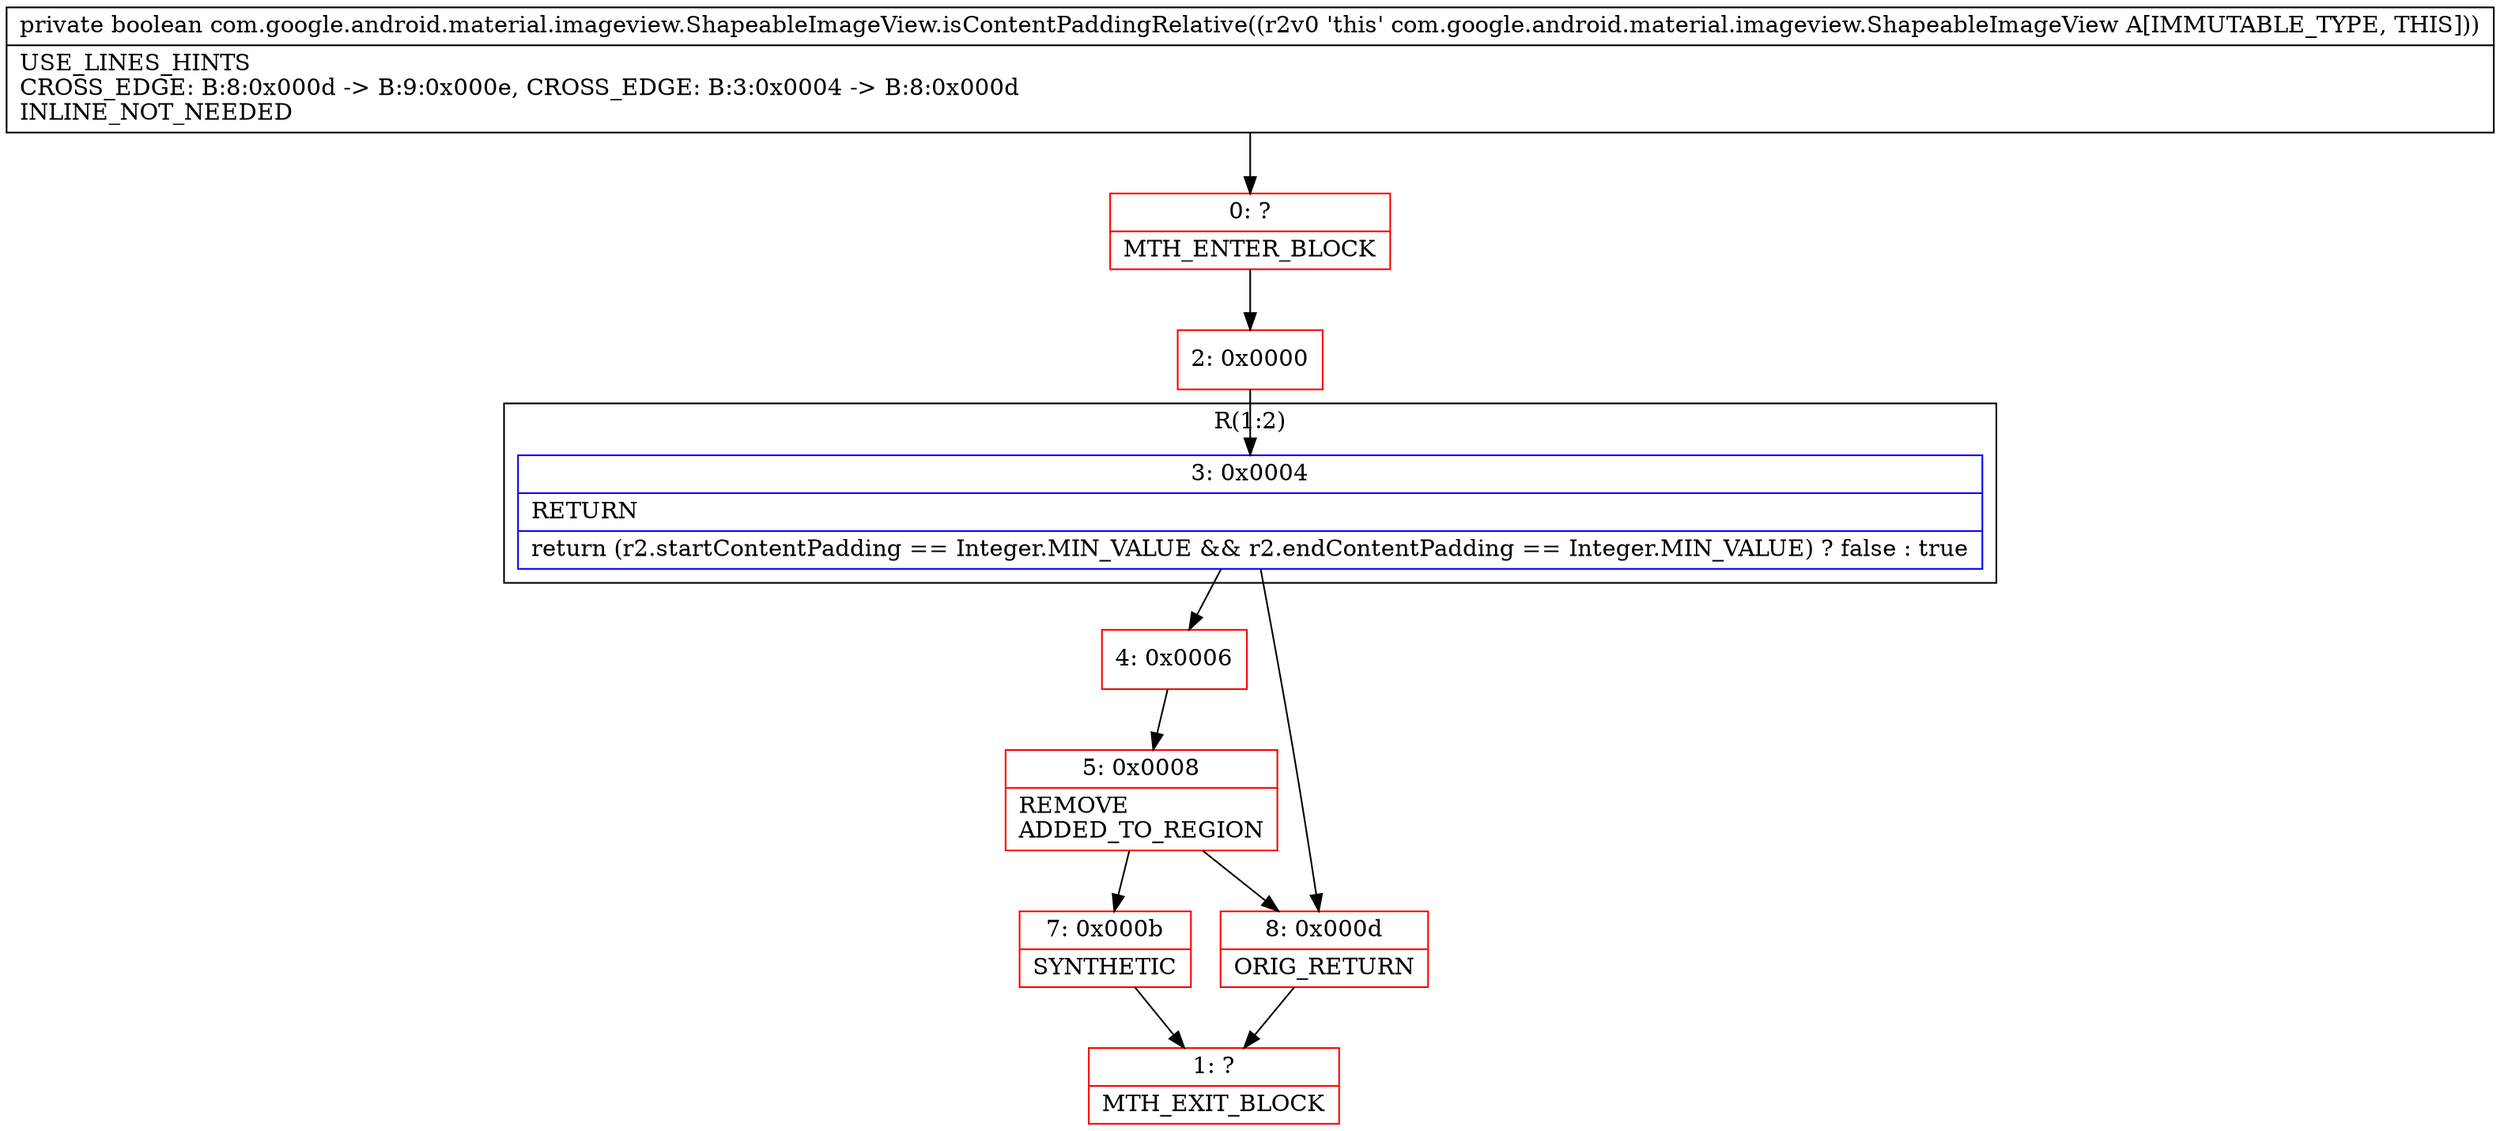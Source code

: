 digraph "CFG forcom.google.android.material.imageview.ShapeableImageView.isContentPaddingRelative()Z" {
subgraph cluster_Region_1696953682 {
label = "R(1:2)";
node [shape=record,color=blue];
Node_3 [shape=record,label="{3\:\ 0x0004|RETURN\l|return (r2.startContentPadding == Integer.MIN_VALUE && r2.endContentPadding == Integer.MIN_VALUE) ? false : true\l}"];
}
Node_0 [shape=record,color=red,label="{0\:\ ?|MTH_ENTER_BLOCK\l}"];
Node_2 [shape=record,color=red,label="{2\:\ 0x0000}"];
Node_4 [shape=record,color=red,label="{4\:\ 0x0006}"];
Node_5 [shape=record,color=red,label="{5\:\ 0x0008|REMOVE\lADDED_TO_REGION\l}"];
Node_7 [shape=record,color=red,label="{7\:\ 0x000b|SYNTHETIC\l}"];
Node_1 [shape=record,color=red,label="{1\:\ ?|MTH_EXIT_BLOCK\l}"];
Node_8 [shape=record,color=red,label="{8\:\ 0x000d|ORIG_RETURN\l}"];
MethodNode[shape=record,label="{private boolean com.google.android.material.imageview.ShapeableImageView.isContentPaddingRelative((r2v0 'this' com.google.android.material.imageview.ShapeableImageView A[IMMUTABLE_TYPE, THIS]))  | USE_LINES_HINTS\lCROSS_EDGE: B:8:0x000d \-\> B:9:0x000e, CROSS_EDGE: B:3:0x0004 \-\> B:8:0x000d\lINLINE_NOT_NEEDED\l}"];
MethodNode -> Node_0;Node_3 -> Node_4;
Node_3 -> Node_8;
Node_0 -> Node_2;
Node_2 -> Node_3;
Node_4 -> Node_5;
Node_5 -> Node_7;
Node_5 -> Node_8;
Node_7 -> Node_1;
Node_8 -> Node_1;
}


